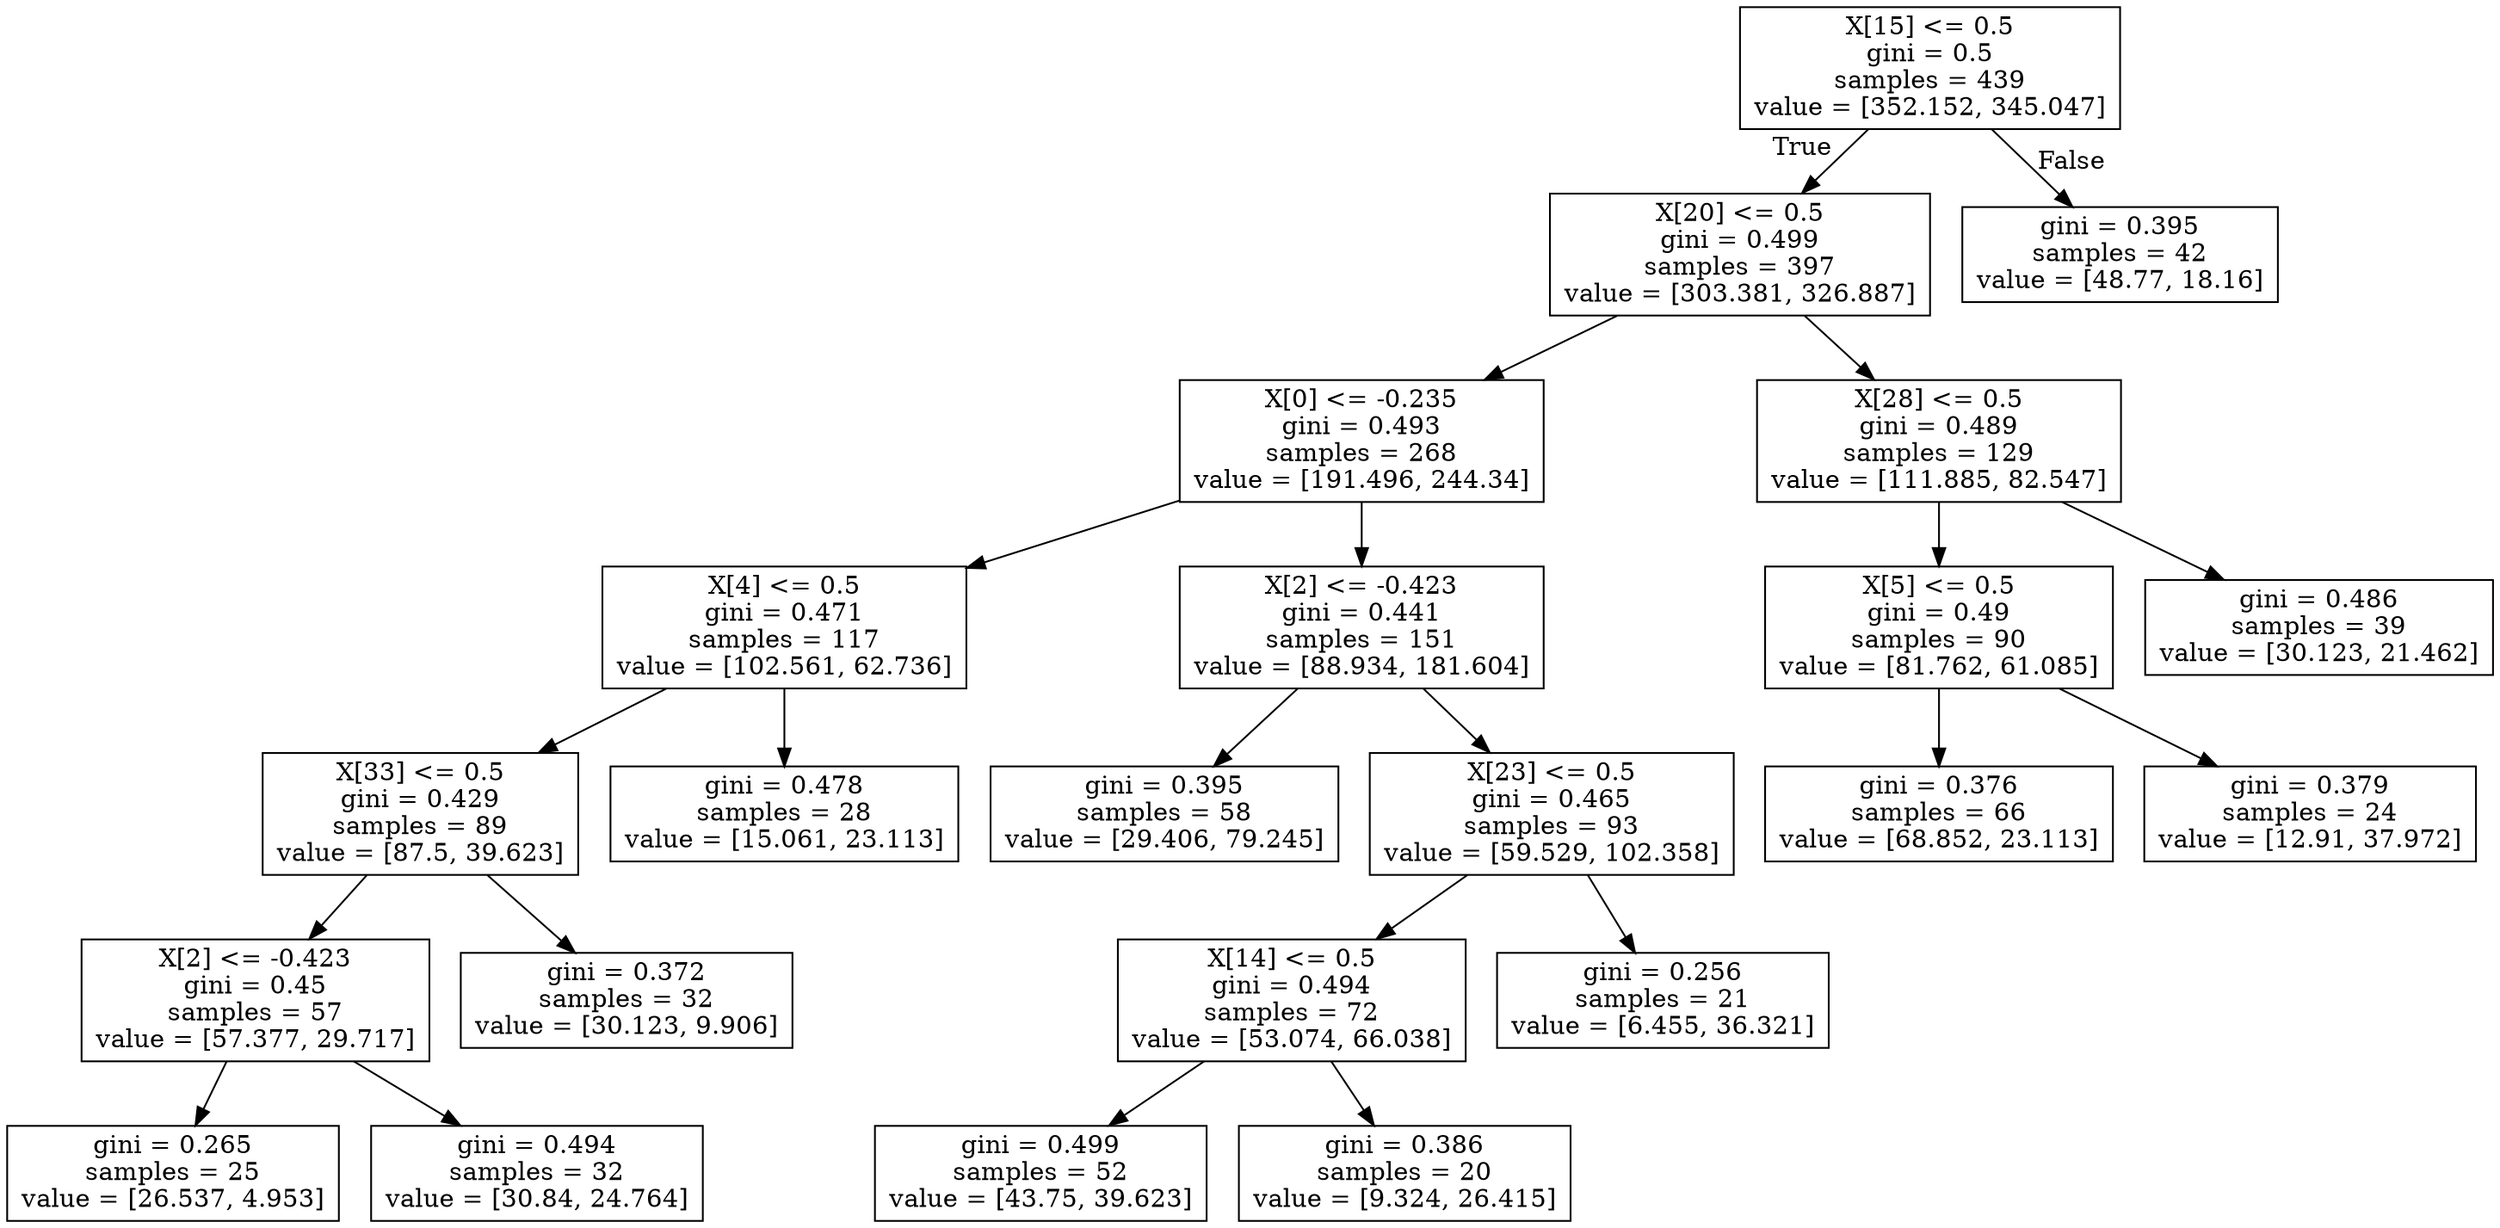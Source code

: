 digraph Tree {
node [shape=box] ;
0 [label="X[15] <= 0.5\ngini = 0.5\nsamples = 439\nvalue = [352.152, 345.047]"] ;
1 [label="X[20] <= 0.5\ngini = 0.499\nsamples = 397\nvalue = [303.381, 326.887]"] ;
0 -> 1 [labeldistance=2.5, labelangle=45, headlabel="True"] ;
2 [label="X[0] <= -0.235\ngini = 0.493\nsamples = 268\nvalue = [191.496, 244.34]"] ;
1 -> 2 ;
3 [label="X[4] <= 0.5\ngini = 0.471\nsamples = 117\nvalue = [102.561, 62.736]"] ;
2 -> 3 ;
4 [label="X[33] <= 0.5\ngini = 0.429\nsamples = 89\nvalue = [87.5, 39.623]"] ;
3 -> 4 ;
5 [label="X[2] <= -0.423\ngini = 0.45\nsamples = 57\nvalue = [57.377, 29.717]"] ;
4 -> 5 ;
6 [label="gini = 0.265\nsamples = 25\nvalue = [26.537, 4.953]"] ;
5 -> 6 ;
7 [label="gini = 0.494\nsamples = 32\nvalue = [30.84, 24.764]"] ;
5 -> 7 ;
8 [label="gini = 0.372\nsamples = 32\nvalue = [30.123, 9.906]"] ;
4 -> 8 ;
9 [label="gini = 0.478\nsamples = 28\nvalue = [15.061, 23.113]"] ;
3 -> 9 ;
10 [label="X[2] <= -0.423\ngini = 0.441\nsamples = 151\nvalue = [88.934, 181.604]"] ;
2 -> 10 ;
11 [label="gini = 0.395\nsamples = 58\nvalue = [29.406, 79.245]"] ;
10 -> 11 ;
12 [label="X[23] <= 0.5\ngini = 0.465\nsamples = 93\nvalue = [59.529, 102.358]"] ;
10 -> 12 ;
13 [label="X[14] <= 0.5\ngini = 0.494\nsamples = 72\nvalue = [53.074, 66.038]"] ;
12 -> 13 ;
14 [label="gini = 0.499\nsamples = 52\nvalue = [43.75, 39.623]"] ;
13 -> 14 ;
15 [label="gini = 0.386\nsamples = 20\nvalue = [9.324, 26.415]"] ;
13 -> 15 ;
16 [label="gini = 0.256\nsamples = 21\nvalue = [6.455, 36.321]"] ;
12 -> 16 ;
17 [label="X[28] <= 0.5\ngini = 0.489\nsamples = 129\nvalue = [111.885, 82.547]"] ;
1 -> 17 ;
18 [label="X[5] <= 0.5\ngini = 0.49\nsamples = 90\nvalue = [81.762, 61.085]"] ;
17 -> 18 ;
19 [label="gini = 0.376\nsamples = 66\nvalue = [68.852, 23.113]"] ;
18 -> 19 ;
20 [label="gini = 0.379\nsamples = 24\nvalue = [12.91, 37.972]"] ;
18 -> 20 ;
21 [label="gini = 0.486\nsamples = 39\nvalue = [30.123, 21.462]"] ;
17 -> 21 ;
22 [label="gini = 0.395\nsamples = 42\nvalue = [48.77, 18.16]"] ;
0 -> 22 [labeldistance=2.5, labelangle=-45, headlabel="False"] ;
}